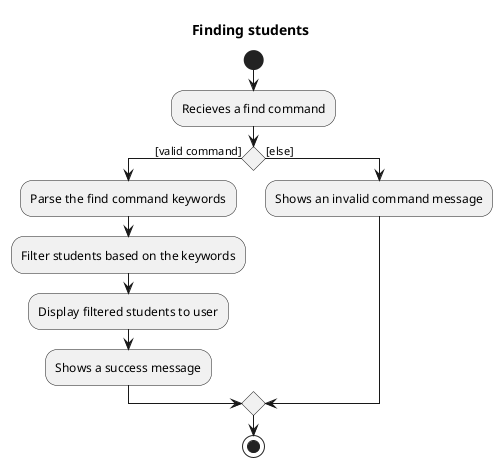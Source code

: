 @startuml
'https://plantuml.com/activity-diagram-beta
Title:Finding students
start
:Recieves a find command;
if () then ([valid command])
  :Parse the find command keywords;
  :Filter students based on the keywords;
  :Display filtered students to user;
  :Shows a success message;
  else ([else])
  :Shows an invalid command message;
  endif
     stop

@enduml
